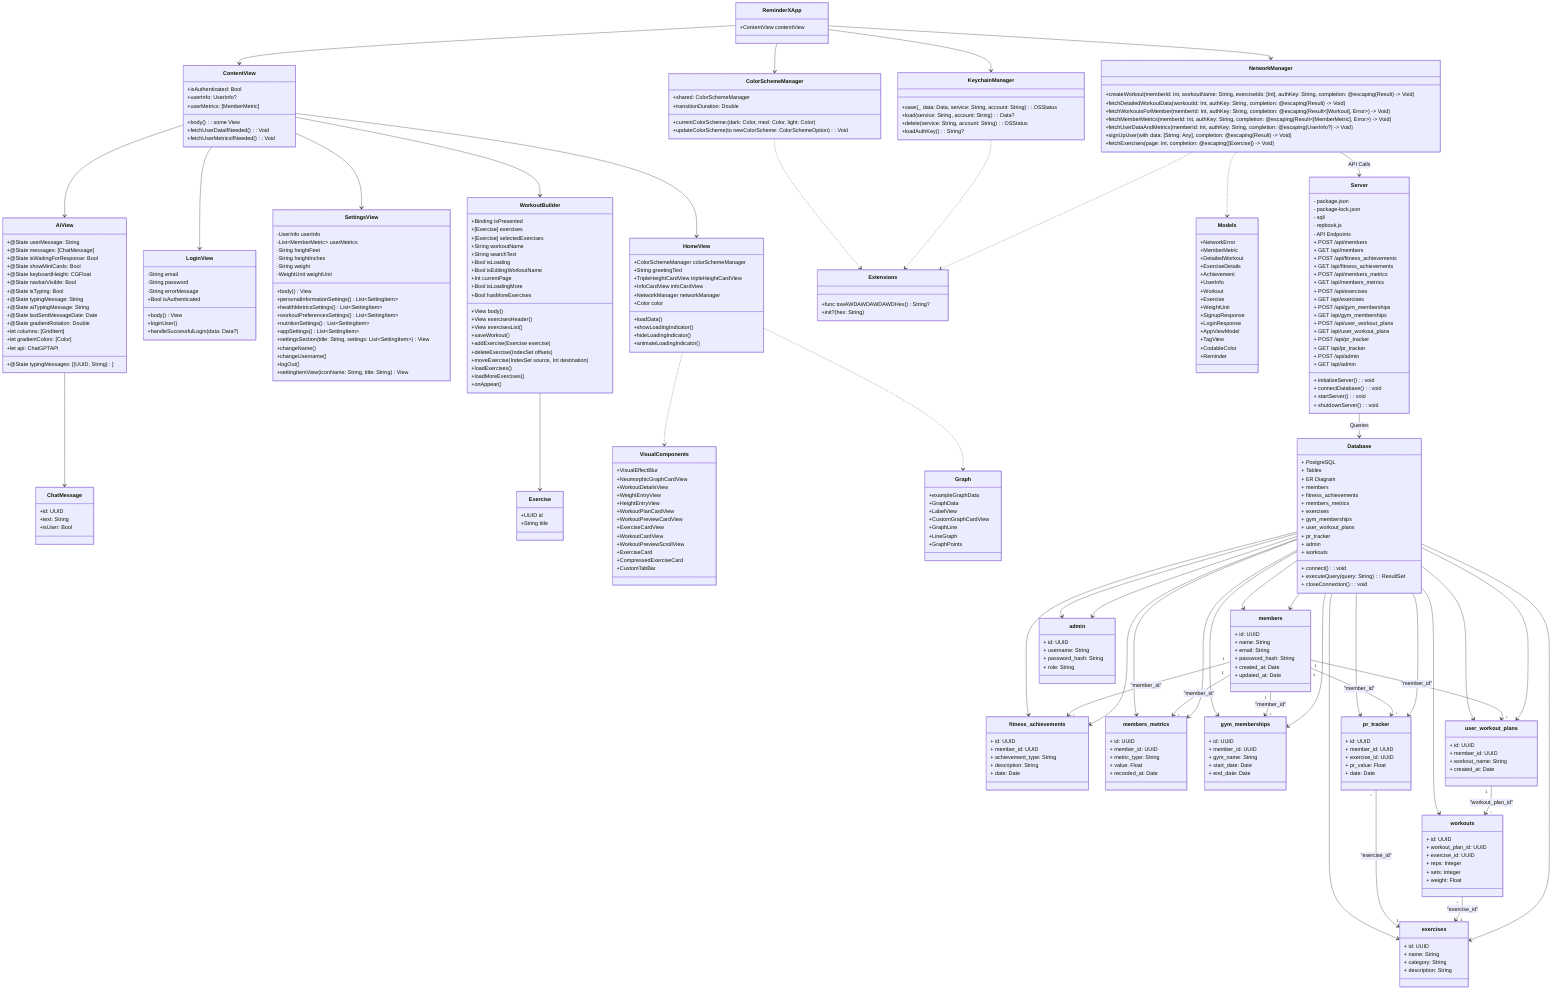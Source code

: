 classDiagram
    class ReminderXApp {
        +ContentView contentView
    }

    class ContentView {
        +isAuthenticated: Bool
        +userInfo: UserInfo?
        +userMetrics: [MemberMetric]
        +body(): some View
        +fetchUserDataIfNeeded(): Void
        +fetchUserMetricsIfNeeded(): Void
    }

    class HomeView {
        +ColorSchemeManager colorSchemeManager
        +String greetingText
        +TripleHeightCardView tripleHeightCardView
        +InfoCardView infoCardView
        +NetworkManager networkManager
        +Color color
        +loadData()
        +showLoadingIndicator()
        +hideLoadingIndicator()
        +animateLoadingIndicator()
    }
    class LoginView {
        -String email
        -String password
        -String errorMessage
        +Bool isAuthenticated
        +body() View
        +loginUser()
        +handleSuccessfulLogin(data: Data?)
    }
    class SettingsView {
        -UserInfo userInfo
        -List~MemberMetric~ userMetrics
        -String heightFeet
        -String heightInches
        -String weight
        -WeightUnit weightUnit
        +body() View
        +personalInformationSettings() List~SettingItem<AnyView>~
        +healthMetricsSettings() List~SettingItem<AnyView>~
        +workoutPreferencesSettings() List~SettingItem<AnyView>~
        +nutritionSettings() List~SettingItem<AnyView>~
        +appSettings() List~SettingItem<AnyView>~
        +settingsSection(title: String, settings: List~SettingItem<AnyView>~) View
        +changeName()
        +changeUsername()
        +logOut()
        +settingItemView(iconName: String, title: String) View
    }
    class AiView {
        +@State userMessage: String
        +@State messages: [ChatMessage]
        +@State isWaitingForResponse: Bool
        +@State showMiniCards: Bool
        +@State keyboardHeight: CGFloat
        +@State navbarVisible: Bool
        +@State isTyping: Bool
        +@State typingMessage: String
        +@State aiTypingMessage: String
        +@State lastSentMessageDate: Date
        +@State typingMessages: [(UUID, String)]
        +@State gradientRotation: Double
        +let columns: [GridItem]
        +let gradientColors: [Color]
        +let api: ChatGPTAPI
    }
    class ChatMessage {
        +id: UUID
        +text: String
        +isUser: Bool
    }
    class WorkoutBuilder {
        +Binding<Bool> isPresented
        +[Exercise] exercises
        +[Exercise] selectedExercises
        +String workoutName
        +String searchText
        +Bool isLoading
        +Bool isEditingWorkoutName
        +Int currentPage
        +Bool isLoadingMore
        +Bool hasMoreExercises
        +View body()
        +View exercisesHeader()
        +View exercisesList()
        +saveWorkout()
        +addExercise(Exercise exercise)
        +deleteExercise(IndexSet offsets)
        +moveExercise(IndexSet source, Int destination)
        +loadExercises()
        +loadMoreExercises()
        +onAppear() 
    }

    class Exercise {
        +UUID id
        +String title
    }

    ReminderXApp --> ContentView
    ContentView --> HomeView
    ContentView --> LoginView
    ContentView --> SettingsView
    ContentView --> AiView
    ContentView --> WorkoutBuilder
    WorkoutBuilder --> Exercise
    AiView --> ChatMessage

    class ColorSchemeManager {
        +shared: ColorSchemeManager
        +transitionDuration: Double
        +currentColorScheme: (dark: Color, med: Color, light: Color)
        +updateColorScheme(to newColorScheme: ColorSchemeOption): Void
    }

    class KeychainManager {
        +save(_ data: Data, service: String, account: String) : OSStatus
        +load(service: String, account: String) : Data?
        +delete(service: String, account: String) : OSStatus
        +loadAuthKey() : String?
    }

    class NetworkManager {
        +createWorkout(memberId: Int, workoutName: String, exerciseIds: [Int], authKey: String, completion: @escaping (Result<Void, Error>) -> Void)
        +fetchDetailedWorkoutData(workoutId: Int, authKey: String, completion: @escaping (Result<DetailedWorkout, Error>) -> Void)
        +fetchWorkoutsForMember(memberId: Int, authKey: String, completion: @escaping (Result<[Workout], Error>) -> Void)
        +fetchMemberMetrics(memberId: Int, authKey: String, completion: @escaping (Result<[MemberMetric], Error>) -> Void)
        +fetchUserDataAndMetrics(memberId: Int, authKey: String, completion: @escaping (UserInfo?) -> Void)
        +signUpUser(with data: [String: Any], completion: @escaping (Result<Void, Error>) -> Void)
        +fetchExercises(page: Int, completion: @escaping ([Exercise]) -> Void)
    }
    class Extensions {
        +func towAWDAWDAWDAWDHex() String?
        +init?(hex: String)
    }
    class VisualComponents {
        +VisualEffectBlur
        +NeumorphicGraphCardView
        +WorkoutDetailsView
        +WeightEntryView
        +HeightEntryView
        +WorkoutPlanCardView
        +WorkoutPreviewCardView
        +ExerciseCardView
        +WorkoutCardView
        +WorkoutPreviewScrollView
        +ExerciseCard
        +CompressedExerciseCard
        +CustomTabBar
    }

    class Models {
        +NetworkError
        +MemberMetric
        +DetailedWorkout
        +ExerciseDetails
        +Achievement
        +UserInfo
        +Workout
        +Exercise
        +WeightUnit
        +SignupResponse
        +LoginResponse
        +AppViewModel
        +TagView
        +CodableColor
        +Reminder
    }

    class Graph {
        +exampleGraphData
        +GraphData
        +LabelView
        +CustomGraphCardView
        +GraphLine
        +LineGraph
        +GraphPoints
    }

    class Server {
        - package.json
        - package-lock.json
        - sql/
        - repbook.js
        - API Endpoints
        
        + initializeServer(): void
        + connectDatabase(): void
        + startServer(): void
        + shutdownServer(): void
        
        + POST /api/members
        + GET /api/members
        + POST /api/fitness_achievements
        + GET /api/fitness_achievements
        + POST /api/members_metrics
        + GET /api/members_metrics
        + POST /api/exercises
        + GET /api/exercises
        + POST /api/gym_memberships
        + GET /api/gym_memberships
        + POST /api/user_workout_plans
        + GET /api/user_workout_plans
        + POST /api/pr_tracker
        + GET /api/pr_tracker
        + POST /api/admin
        + GET /api/admin
    }

    class Database {
        + PostgreSQL
        + Tables
        + ER Diagram
        
        + connect(): void
        + executeQuery(query: String): ResultSet
        + closeConnection(): void

        + members
        + fitness_achievements
        + members_metrics
        + exercises
        + gym_memberships
        + user_workout_plans
        + pr_tracker
        + admin
        + workouts
    }

    class members {
        + id: UUID
        + name: String
        + email: String
        + password_hash: String
        + created_at: Date
        + updated_at: Date
    }
    
    class fitness_achievements {
        + id: UUID
        + member_id: UUID
        + achievement_type: String
        + description: String
        + date: Date
    }

    class members_metrics {
        + id: UUID
        + member_id: UUID
        + metric_type: String
        + value: Float
        + recorded_at: Date
    }

    class exercises {
        + id: UUID
        + name: String
        + category: String
        + description: String
    }

    class gym_memberships {
        + id: UUID
        + member_id: UUID
        + gym_name: String
        + start_date: Date
        + end_date: Date
    }

    class user_workout_plans {
        + id: UUID
        + member_id: UUID
        + workout_name: String
        + created_at: Date
    }

    class pr_tracker {
        + id: UUID
        + member_id: UUID
        + exercise_id: UUID
        + pr_value: Float
        + date: Date
    }

    class admin {
        + id: UUID
        + username: String
        + password_hash: String
        + role: String
    }

    class workouts {
        + id: UUID
        + workout_plan_id: UUID
        + exercise_id: UUID
        + reps: Integer
        + sets: Integer
        + weight: Float
    }



    Database --> members
    Database --> fitness_achievements
    Database --> members_metrics
    Database --> exercises
    Database --> gym_memberships
    Database --> user_workout_plans
    Database --> pr_tracker
    Database --> admin
    Database --> workouts

    members "1" --> "*" fitness_achievements : "member_id"
    members "1" --> "*" members_metrics : "member_id"
    members "1" --> "*" gym_memberships : "member_id"
    members "1" --> "*" user_workout_plans : "member_id"
    members "1" --> "*" pr_tracker : "member_id"
    pr_tracker "*" --> "1" exercises : "exercise_id"
    user_workout_plans "1" --> "*" workouts : "workout_plan_id"
    workouts "*" --> "1" exercises : "exercise_id"


    class members
    class fitness_achievements
    class members_metrics
    class exercises
    class gym_memberships
    class user_workout_plans
    class pr_tracker
    class admin

    ReminderXApp --> ColorSchemeManager
    ReminderXApp --> KeychainManager
    ReminderXApp --> NetworkManager
    NetworkManager --> Server : API Calls
    Server --> Database : Queries
    Database --> members
    Database --> fitness_achievements
    Database --> members_metrics
    Database --> exercises
    Database --> gym_memberships
    Database --> user_workout_plans
    Database --> pr_tracker
    Database --> admin

    ColorSchemeManager ..> Extensions
    KeychainManager ..> Extensions
    NetworkManager ..> Models
    NetworkManager ..> Extensions
    HomeView ..> VisualComponents
    HomeView ..> Graph
